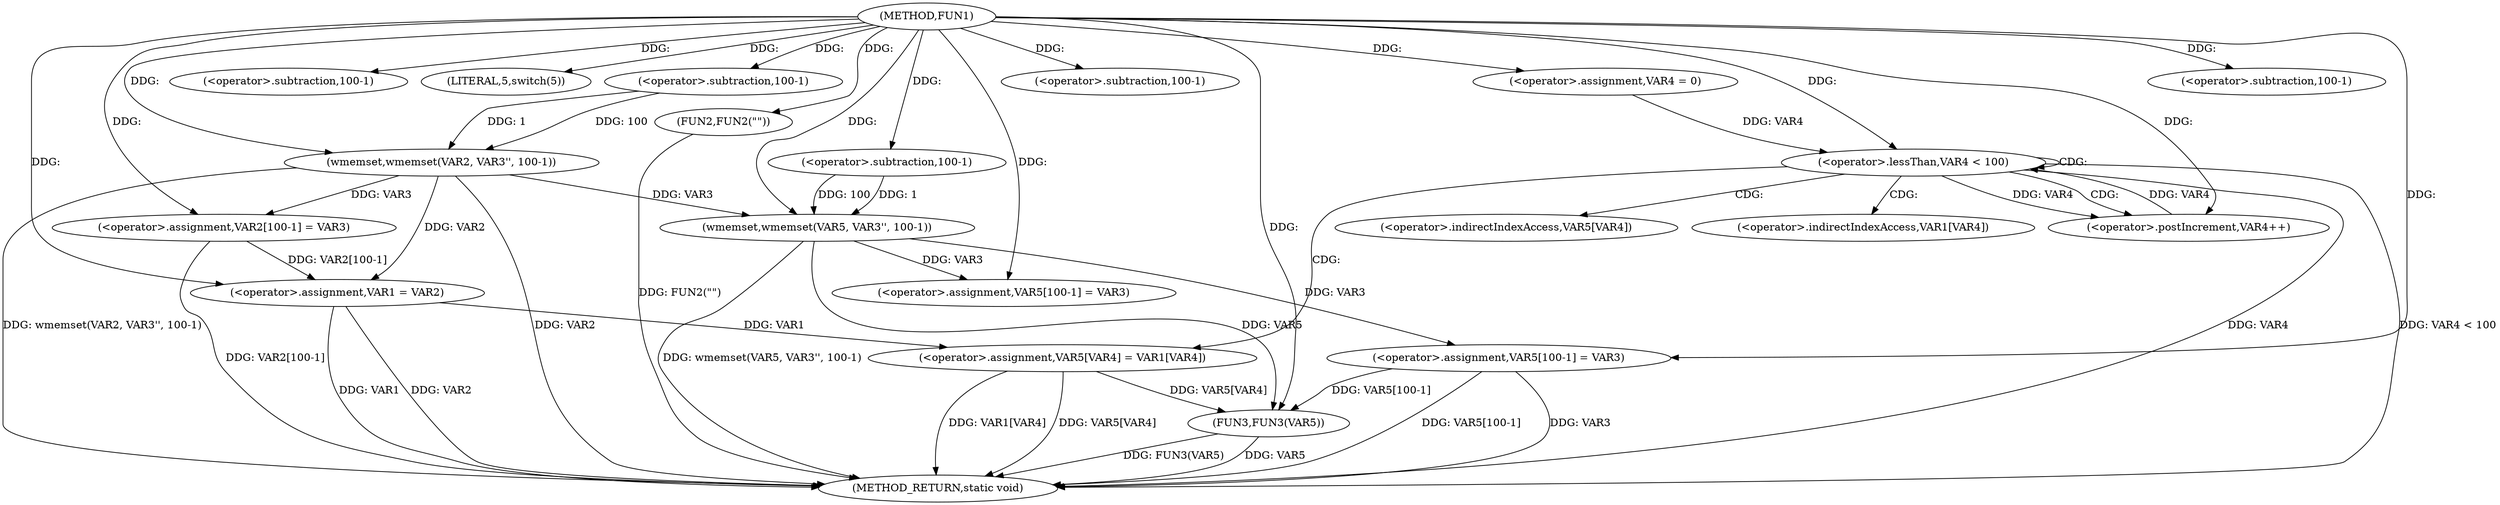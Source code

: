 digraph FUN1 {  
"1000100" [label = "(METHOD,FUN1)" ]
"1000171" [label = "(METHOD_RETURN,static void)" ]
"1000104" [label = "(wmemset,wmemset(VAR2, VAR3'', 100-1))" ]
"1000107" [label = "(<operator>.subtraction,100-1)" ]
"1000110" [label = "(<operator>.assignment,VAR2[100-1] = VAR3)" ]
"1000113" [label = "(<operator>.subtraction,100-1)" ]
"1000118" [label = "(LITERAL,5,switch(5))" ]
"1000121" [label = "(FUN2,FUN2(\"\"))" ]
"1000125" [label = "(<operator>.assignment,VAR1 = VAR2)" ]
"1000132" [label = "(wmemset,wmemset(VAR5, VAR3'', 100-1))" ]
"1000135" [label = "(<operator>.subtraction,100-1)" ]
"1000138" [label = "(<operator>.assignment,VAR5[100-1] = VAR3)" ]
"1000141" [label = "(<operator>.subtraction,100-1)" ]
"1000146" [label = "(<operator>.assignment,VAR4 = 0)" ]
"1000149" [label = "(<operator>.lessThan,VAR4 < 100)" ]
"1000152" [label = "(<operator>.postIncrement,VAR4++)" ]
"1000155" [label = "(<operator>.assignment,VAR5[VAR4] = VAR1[VAR4])" ]
"1000162" [label = "(<operator>.assignment,VAR5[100-1] = VAR3)" ]
"1000165" [label = "(<operator>.subtraction,100-1)" ]
"1000169" [label = "(FUN3,FUN3(VAR5))" ]
"1000156" [label = "(<operator>.indirectIndexAccess,VAR5[VAR4])" ]
"1000159" [label = "(<operator>.indirectIndexAccess,VAR1[VAR4])" ]
  "1000155" -> "1000171"  [ label = "DDG: VAR1[VAR4]"] 
  "1000169" -> "1000171"  [ label = "DDG: FUN3(VAR5)"] 
  "1000104" -> "1000171"  [ label = "DDG: wmemset(VAR2, VAR3'', 100-1)"] 
  "1000104" -> "1000171"  [ label = "DDG: VAR2"] 
  "1000132" -> "1000171"  [ label = "DDG: wmemset(VAR5, VAR3'', 100-1)"] 
  "1000121" -> "1000171"  [ label = "DDG: FUN2(\"\")"] 
  "1000149" -> "1000171"  [ label = "DDG: VAR4 < 100"] 
  "1000125" -> "1000171"  [ label = "DDG: VAR2"] 
  "1000155" -> "1000171"  [ label = "DDG: VAR5[VAR4]"] 
  "1000110" -> "1000171"  [ label = "DDG: VAR2[100-1]"] 
  "1000162" -> "1000171"  [ label = "DDG: VAR3"] 
  "1000125" -> "1000171"  [ label = "DDG: VAR1"] 
  "1000169" -> "1000171"  [ label = "DDG: VAR5"] 
  "1000149" -> "1000171"  [ label = "DDG: VAR4"] 
  "1000162" -> "1000171"  [ label = "DDG: VAR5[100-1]"] 
  "1000100" -> "1000104"  [ label = "DDG: "] 
  "1000107" -> "1000104"  [ label = "DDG: 100"] 
  "1000107" -> "1000104"  [ label = "DDG: 1"] 
  "1000100" -> "1000107"  [ label = "DDG: "] 
  "1000104" -> "1000110"  [ label = "DDG: VAR3"] 
  "1000100" -> "1000110"  [ label = "DDG: "] 
  "1000100" -> "1000113"  [ label = "DDG: "] 
  "1000100" -> "1000118"  [ label = "DDG: "] 
  "1000100" -> "1000121"  [ label = "DDG: "] 
  "1000104" -> "1000125"  [ label = "DDG: VAR2"] 
  "1000110" -> "1000125"  [ label = "DDG: VAR2[100-1]"] 
  "1000100" -> "1000125"  [ label = "DDG: "] 
  "1000100" -> "1000132"  [ label = "DDG: "] 
  "1000104" -> "1000132"  [ label = "DDG: VAR3"] 
  "1000135" -> "1000132"  [ label = "DDG: 100"] 
  "1000135" -> "1000132"  [ label = "DDG: 1"] 
  "1000100" -> "1000135"  [ label = "DDG: "] 
  "1000132" -> "1000138"  [ label = "DDG: VAR3"] 
  "1000100" -> "1000138"  [ label = "DDG: "] 
  "1000100" -> "1000141"  [ label = "DDG: "] 
  "1000100" -> "1000146"  [ label = "DDG: "] 
  "1000152" -> "1000149"  [ label = "DDG: VAR4"] 
  "1000146" -> "1000149"  [ label = "DDG: VAR4"] 
  "1000100" -> "1000149"  [ label = "DDG: "] 
  "1000149" -> "1000152"  [ label = "DDG: VAR4"] 
  "1000100" -> "1000152"  [ label = "DDG: "] 
  "1000125" -> "1000155"  [ label = "DDG: VAR1"] 
  "1000100" -> "1000162"  [ label = "DDG: "] 
  "1000132" -> "1000162"  [ label = "DDG: VAR3"] 
  "1000100" -> "1000165"  [ label = "DDG: "] 
  "1000132" -> "1000169"  [ label = "DDG: VAR5"] 
  "1000155" -> "1000169"  [ label = "DDG: VAR5[VAR4]"] 
  "1000162" -> "1000169"  [ label = "DDG: VAR5[100-1]"] 
  "1000100" -> "1000169"  [ label = "DDG: "] 
  "1000149" -> "1000155"  [ label = "CDG: "] 
  "1000149" -> "1000156"  [ label = "CDG: "] 
  "1000149" -> "1000152"  [ label = "CDG: "] 
  "1000149" -> "1000159"  [ label = "CDG: "] 
  "1000149" -> "1000149"  [ label = "CDG: "] 
}
